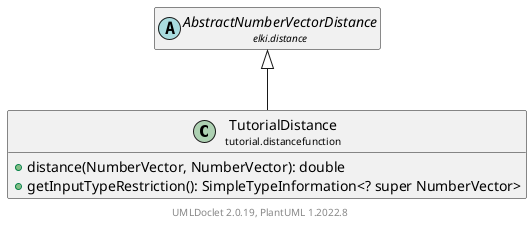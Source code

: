 @startuml
    remove .*\.(Instance|Par|Parameterizer|Factory)$
    set namespaceSeparator none
    hide empty fields
    hide empty methods

    class "<size:14>TutorialDistance\n<size:10>tutorial.distancefunction" as tutorial.distancefunction.TutorialDistance [[TutorialDistance.html]] {
        +distance(NumberVector, NumberVector): double
        +getInputTypeRestriction(): SimpleTypeInformation<? super NumberVector>
    }

    abstract class "<size:14>AbstractNumberVectorDistance\n<size:10>elki.distance" as elki.distance.AbstractNumberVectorDistance [[../../elki/distance/AbstractNumberVectorDistance.html]]

    elki.distance.AbstractNumberVectorDistance <|-- tutorial.distancefunction.TutorialDistance

    center footer UMLDoclet 2.0.19, PlantUML 1.2022.8
@enduml
